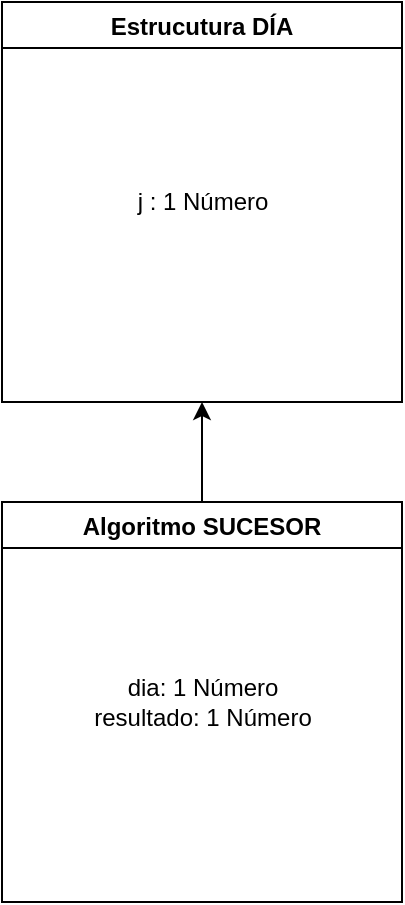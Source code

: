 <mxfile>
    <diagram id="WWrYbaV2N0prlIOIM4Qx" name="Página-1">
        <mxGraphModel dx="674" dy="396" grid="1" gridSize="10" guides="1" tooltips="1" connect="1" arrows="1" fold="1" page="1" pageScale="1" pageWidth="827" pageHeight="1169" math="0" shadow="0">
            <root>
                <mxCell id="0"/>
                <mxCell id="1" parent="0"/>
                <mxCell id="6" value="" style="edgeStyle=none;html=1;" edge="1" parent="1" source="2" target="4">
                    <mxGeometry relative="1" as="geometry"/>
                </mxCell>
                <mxCell id="2" value="Algoritmo SUCESOR" style="swimlane;" vertex="1" parent="1">
                    <mxGeometry x="240" y="280" width="200" height="200" as="geometry"/>
                </mxCell>
                <mxCell id="3" value="dia: 1 Número&lt;br&gt;resultado: 1 Número" style="text;html=1;align=center;verticalAlign=middle;resizable=0;points=[];autosize=1;strokeColor=none;fillColor=none;" vertex="1" parent="2">
                    <mxGeometry x="40" y="85" width="120" height="30" as="geometry"/>
                </mxCell>
                <mxCell id="4" value="Estrucutura DÍA" style="swimlane;" vertex="1" parent="1">
                    <mxGeometry x="240" y="30" width="200" height="200" as="geometry"/>
                </mxCell>
                <mxCell id="8" value="j : 1 Número" style="text;html=1;align=center;verticalAlign=middle;resizable=0;points=[];autosize=1;strokeColor=none;fillColor=none;" vertex="1" parent="4">
                    <mxGeometry x="60" y="90" width="80" height="20" as="geometry"/>
                </mxCell>
            </root>
        </mxGraphModel>
    </diagram>
</mxfile>